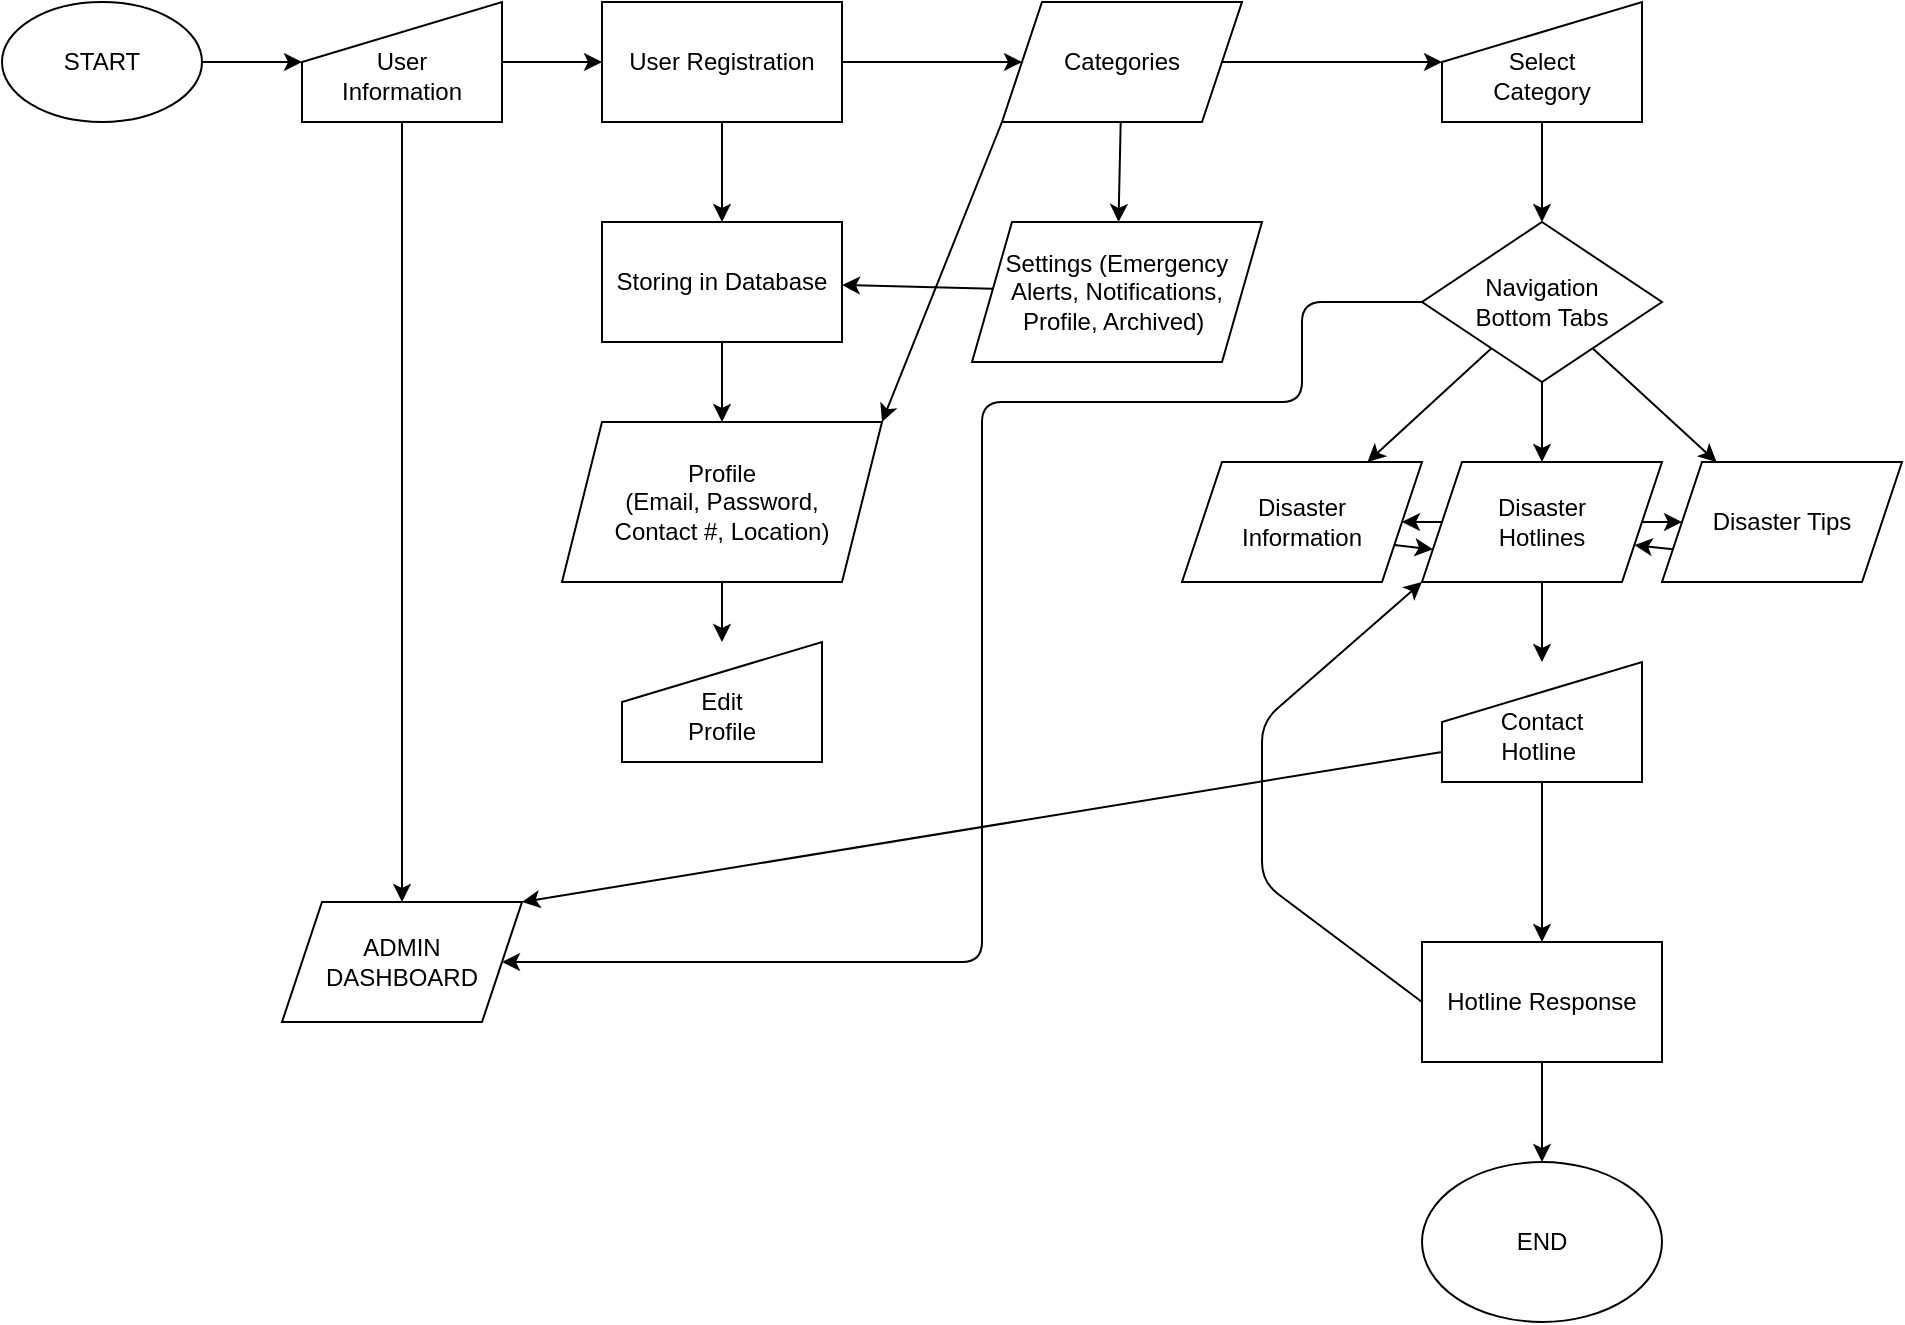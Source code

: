 <mxfile>
    <diagram id="cQlQE9QC5-YN2yffMmwc" name="Page-1">
        <mxGraphModel dx="1072" dy="475" grid="1" gridSize="10" guides="1" tooltips="1" connect="1" arrows="1" fold="1" page="1" pageScale="1" pageWidth="1100" pageHeight="850" background="#FFFFFF" math="0" shadow="0">
            <root>
                <mxCell id="0"/>
                <mxCell id="1" parent="0"/>
                <mxCell id="2" value="START" style="ellipse;whiteSpace=wrap;html=1;" vertex="1" parent="1">
                    <mxGeometry x="50" y="50" width="100" height="60" as="geometry"/>
                </mxCell>
                <mxCell id="103" value="" style="endArrow=classic;html=1;exitX=1;exitY=0.5;exitDx=0;exitDy=0;fillColor=#000000;strokeColor=#000000;entryX=0;entryY=0.5;entryDx=0;entryDy=0;" edge="1" parent="1" source="2" target="105">
                    <mxGeometry width="50" height="50" relative="1" as="geometry">
                        <mxPoint x="250" y="200" as="sourcePoint"/>
                        <mxPoint x="230" y="80" as="targetPoint"/>
                        <Array as="points"/>
                    </mxGeometry>
                </mxCell>
                <mxCell id="108" value="" style="edgeStyle=none;html=1;strokeColor=#000000;fillColor=#000000;" edge="1" parent="1" source="105" target="107">
                    <mxGeometry relative="1" as="geometry"/>
                </mxCell>
                <mxCell id="158" style="edgeStyle=none;html=1;exitX=0.5;exitY=1;exitDx=0;exitDy=0;strokeColor=#000000;fillColor=#000000;" edge="1" parent="1" source="105" target="157">
                    <mxGeometry relative="1" as="geometry"/>
                </mxCell>
                <mxCell id="105" value="&lt;br&gt;User &lt;br&gt;Information" style="shape=manualInput;whiteSpace=wrap;html=1;" vertex="1" parent="1">
                    <mxGeometry x="200" y="50" width="100" height="60" as="geometry"/>
                </mxCell>
                <mxCell id="110" value="" style="edgeStyle=none;html=1;strokeColor=#000000;fillColor=#000000;" edge="1" parent="1" source="107" target="109">
                    <mxGeometry relative="1" as="geometry"/>
                </mxCell>
                <mxCell id="132" value="" style="edgeStyle=none;html=1;strokeColor=#000000;fillColor=#000000;" edge="1" parent="1" source="107" target="131">
                    <mxGeometry relative="1" as="geometry"/>
                </mxCell>
                <mxCell id="107" value="User Registration" style="rounded=0;whiteSpace=wrap;html=1;" vertex="1" parent="1">
                    <mxGeometry x="350" y="50" width="120" height="60" as="geometry"/>
                </mxCell>
                <mxCell id="114" value="" style="edgeStyle=none;html=1;strokeColor=#000000;fillColor=#000000;" edge="1" parent="1" source="109" target="111">
                    <mxGeometry relative="1" as="geometry"/>
                </mxCell>
                <mxCell id="142" value="" style="edgeStyle=none;html=1;strokeColor=#000000;fillColor=#000000;" edge="1" parent="1" source="109" target="141">
                    <mxGeometry relative="1" as="geometry"/>
                </mxCell>
                <mxCell id="145" style="edgeStyle=none;html=1;exitX=0;exitY=1;exitDx=0;exitDy=0;entryX=1;entryY=0;entryDx=0;entryDy=0;strokeColor=#000000;fillColor=#000000;" edge="1" parent="1" source="109" target="133">
                    <mxGeometry relative="1" as="geometry"/>
                </mxCell>
                <mxCell id="109" value="Categories" style="shape=parallelogram;perimeter=parallelogramPerimeter;whiteSpace=wrap;html=1;fixedSize=1;rounded=0;" vertex="1" parent="1">
                    <mxGeometry x="550" y="50" width="120" height="60" as="geometry"/>
                </mxCell>
                <mxCell id="116" value="" style="edgeStyle=none;html=1;strokeColor=#000000;fillColor=#000000;" edge="1" parent="1" source="111" target="115">
                    <mxGeometry relative="1" as="geometry"/>
                </mxCell>
                <mxCell id="111" value="&lt;br&gt;Select&lt;br&gt;Category" style="shape=manualInput;whiteSpace=wrap;html=1;" vertex="1" parent="1">
                    <mxGeometry x="770" y="50" width="100" height="60" as="geometry"/>
                </mxCell>
                <mxCell id="124" value="" style="edgeStyle=none;html=1;strokeColor=#000000;fillColor=#000000;" edge="1" parent="1" source="115" target="123">
                    <mxGeometry relative="1" as="geometry"/>
                </mxCell>
                <mxCell id="127" value="" style="edgeStyle=none;html=1;strokeColor=#000000;fillColor=#000000;" edge="1" parent="1" source="115" target="126">
                    <mxGeometry relative="1" as="geometry"/>
                </mxCell>
                <mxCell id="130" value="" style="edgeStyle=none;html=1;strokeColor=#000000;fillColor=#000000;" edge="1" parent="1" source="115" target="129">
                    <mxGeometry relative="1" as="geometry"/>
                </mxCell>
                <mxCell id="160" style="edgeStyle=none;html=1;exitX=0;exitY=0.5;exitDx=0;exitDy=0;entryX=1;entryY=0.5;entryDx=0;entryDy=0;strokeColor=#000000;fillColor=#000000;" edge="1" parent="1" source="115" target="157">
                    <mxGeometry relative="1" as="geometry">
                        <Array as="points">
                            <mxPoint x="700" y="200"/>
                            <mxPoint x="700" y="250"/>
                            <mxPoint x="540" y="250"/>
                            <mxPoint x="540" y="390"/>
                            <mxPoint x="540" y="530"/>
                            <mxPoint x="450" y="530"/>
                        </Array>
                    </mxGeometry>
                </mxCell>
                <mxCell id="115" value="Navigation&lt;br&gt;Bottom Tabs" style="rhombus;whiteSpace=wrap;html=1;" vertex="1" parent="1">
                    <mxGeometry x="760" y="160" width="120" height="80" as="geometry"/>
                </mxCell>
                <mxCell id="169" style="edgeStyle=none;html=1;exitX=1;exitY=0.75;exitDx=0;exitDy=0;entryX=0;entryY=0.75;entryDx=0;entryDy=0;strokeColor=#000000;fillColor=#000000;" edge="1" parent="1" source="123" target="126">
                    <mxGeometry relative="1" as="geometry"/>
                </mxCell>
                <mxCell id="123" value="Disaster&lt;br&gt;Information" style="shape=parallelogram;perimeter=parallelogramPerimeter;whiteSpace=wrap;html=1;fixedSize=1;" vertex="1" parent="1">
                    <mxGeometry x="640" y="280" width="120" height="60" as="geometry"/>
                </mxCell>
                <mxCell id="153" value="" style="edgeStyle=none;html=1;strokeColor=#000000;fillColor=#000000;" edge="1" parent="1" source="126" target="152">
                    <mxGeometry relative="1" as="geometry"/>
                </mxCell>
                <mxCell id="168" style="edgeStyle=none;html=1;exitX=0;exitY=0.5;exitDx=0;exitDy=0;entryX=1;entryY=0.5;entryDx=0;entryDy=0;strokeColor=#000000;fillColor=#000000;" edge="1" parent="1" source="126" target="123">
                    <mxGeometry relative="1" as="geometry"/>
                </mxCell>
                <mxCell id="170" style="edgeStyle=none;html=1;exitX=1;exitY=0.5;exitDx=0;exitDy=0;entryX=0;entryY=0.5;entryDx=0;entryDy=0;strokeColor=#000000;fillColor=#000000;" edge="1" parent="1" source="126" target="129">
                    <mxGeometry relative="1" as="geometry"/>
                </mxCell>
                <mxCell id="126" value="Disaster&lt;br&gt;Hotlines" style="shape=parallelogram;perimeter=parallelogramPerimeter;whiteSpace=wrap;html=1;fixedSize=1;" vertex="1" parent="1">
                    <mxGeometry x="760" y="280" width="120" height="60" as="geometry"/>
                </mxCell>
                <mxCell id="171" style="edgeStyle=none;html=1;exitX=0;exitY=0.75;exitDx=0;exitDy=0;entryX=1;entryY=0.75;entryDx=0;entryDy=0;strokeColor=#000000;fillColor=#000000;" edge="1" parent="1" source="129" target="126">
                    <mxGeometry relative="1" as="geometry"/>
                </mxCell>
                <mxCell id="129" value="Disaster Tips" style="shape=parallelogram;perimeter=parallelogramPerimeter;whiteSpace=wrap;html=1;fixedSize=1;" vertex="1" parent="1">
                    <mxGeometry x="880" y="280" width="120" height="60" as="geometry"/>
                </mxCell>
                <mxCell id="134" value="" style="edgeStyle=none;html=1;strokeColor=#000000;fillColor=#000000;" edge="1" parent="1" source="131" target="133">
                    <mxGeometry relative="1" as="geometry"/>
                </mxCell>
                <mxCell id="131" value="Storing in Database" style="whiteSpace=wrap;html=1;rounded=0;" vertex="1" parent="1">
                    <mxGeometry x="350" y="160" width="120" height="60" as="geometry"/>
                </mxCell>
                <mxCell id="138" value="" style="edgeStyle=none;html=1;strokeColor=#000000;fillColor=#000000;" edge="1" parent="1" source="133" target="136">
                    <mxGeometry relative="1" as="geometry"/>
                </mxCell>
                <mxCell id="133" value="Profile &lt;br&gt;(Email, Password, &lt;br&gt;Contact #, Location)" style="shape=parallelogram;perimeter=parallelogramPerimeter;whiteSpace=wrap;html=1;fixedSize=1;rounded=0;" vertex="1" parent="1">
                    <mxGeometry x="330" y="260" width="160" height="80" as="geometry"/>
                </mxCell>
                <mxCell id="136" value="&lt;br&gt;Edit&lt;br&gt;Profile" style="shape=manualInput;whiteSpace=wrap;html=1;" vertex="1" parent="1">
                    <mxGeometry x="360" y="370" width="100" height="60" as="geometry"/>
                </mxCell>
                <mxCell id="159" value="" style="edgeStyle=none;html=1;strokeColor=#000000;fillColor=#000000;" edge="1" parent="1" source="141" target="131">
                    <mxGeometry relative="1" as="geometry"/>
                </mxCell>
                <mxCell id="141" value="Settings (Emergency Alerts, Notifications, Profile, Archived)&amp;nbsp;" style="shape=parallelogram;perimeter=parallelogramPerimeter;whiteSpace=wrap;html=1;fixedSize=1;rounded=0;" vertex="1" parent="1">
                    <mxGeometry x="535" y="160" width="145" height="70" as="geometry"/>
                </mxCell>
                <mxCell id="155" value="" style="edgeStyle=none;html=1;strokeColor=#000000;fillColor=#000000;" edge="1" parent="1" source="152" target="154">
                    <mxGeometry relative="1" as="geometry"/>
                </mxCell>
                <mxCell id="162" style="edgeStyle=none;html=1;exitX=0;exitY=0.75;exitDx=0;exitDy=0;entryX=1;entryY=0;entryDx=0;entryDy=0;strokeColor=#000000;fillColor=#000000;" edge="1" parent="1" source="152" target="157">
                    <mxGeometry relative="1" as="geometry"/>
                </mxCell>
                <mxCell id="152" value="&lt;br&gt;Contact &lt;br&gt;Hotline&amp;nbsp;" style="shape=manualInput;whiteSpace=wrap;html=1;" vertex="1" parent="1">
                    <mxGeometry x="770" y="380" width="100" height="60" as="geometry"/>
                </mxCell>
                <mxCell id="164" style="edgeStyle=none;html=1;exitX=0;exitY=0.5;exitDx=0;exitDy=0;entryX=0;entryY=1;entryDx=0;entryDy=0;strokeColor=#000000;fillColor=#000000;" edge="1" parent="1" source="154" target="126">
                    <mxGeometry relative="1" as="geometry">
                        <Array as="points">
                            <mxPoint x="680" y="490"/>
                            <mxPoint x="680" y="410"/>
                        </Array>
                    </mxGeometry>
                </mxCell>
                <mxCell id="167" value="" style="edgeStyle=none;html=1;strokeColor=#000000;fillColor=#000000;" edge="1" parent="1" source="154" target="165">
                    <mxGeometry relative="1" as="geometry"/>
                </mxCell>
                <mxCell id="154" value="Hotline Response" style="whiteSpace=wrap;html=1;" vertex="1" parent="1">
                    <mxGeometry x="760" y="520" width="120" height="60" as="geometry"/>
                </mxCell>
                <mxCell id="157" value="ADMIN &lt;br&gt;DASHBOARD" style="shape=parallelogram;perimeter=parallelogramPerimeter;whiteSpace=wrap;html=1;fixedSize=1;" vertex="1" parent="1">
                    <mxGeometry x="190" y="500" width="120" height="60" as="geometry"/>
                </mxCell>
                <mxCell id="165" value="END" style="ellipse;whiteSpace=wrap;html=1;" vertex="1" parent="1">
                    <mxGeometry x="760" y="630" width="120" height="80" as="geometry"/>
                </mxCell>
            </root>
        </mxGraphModel>
    </diagram>
</mxfile>